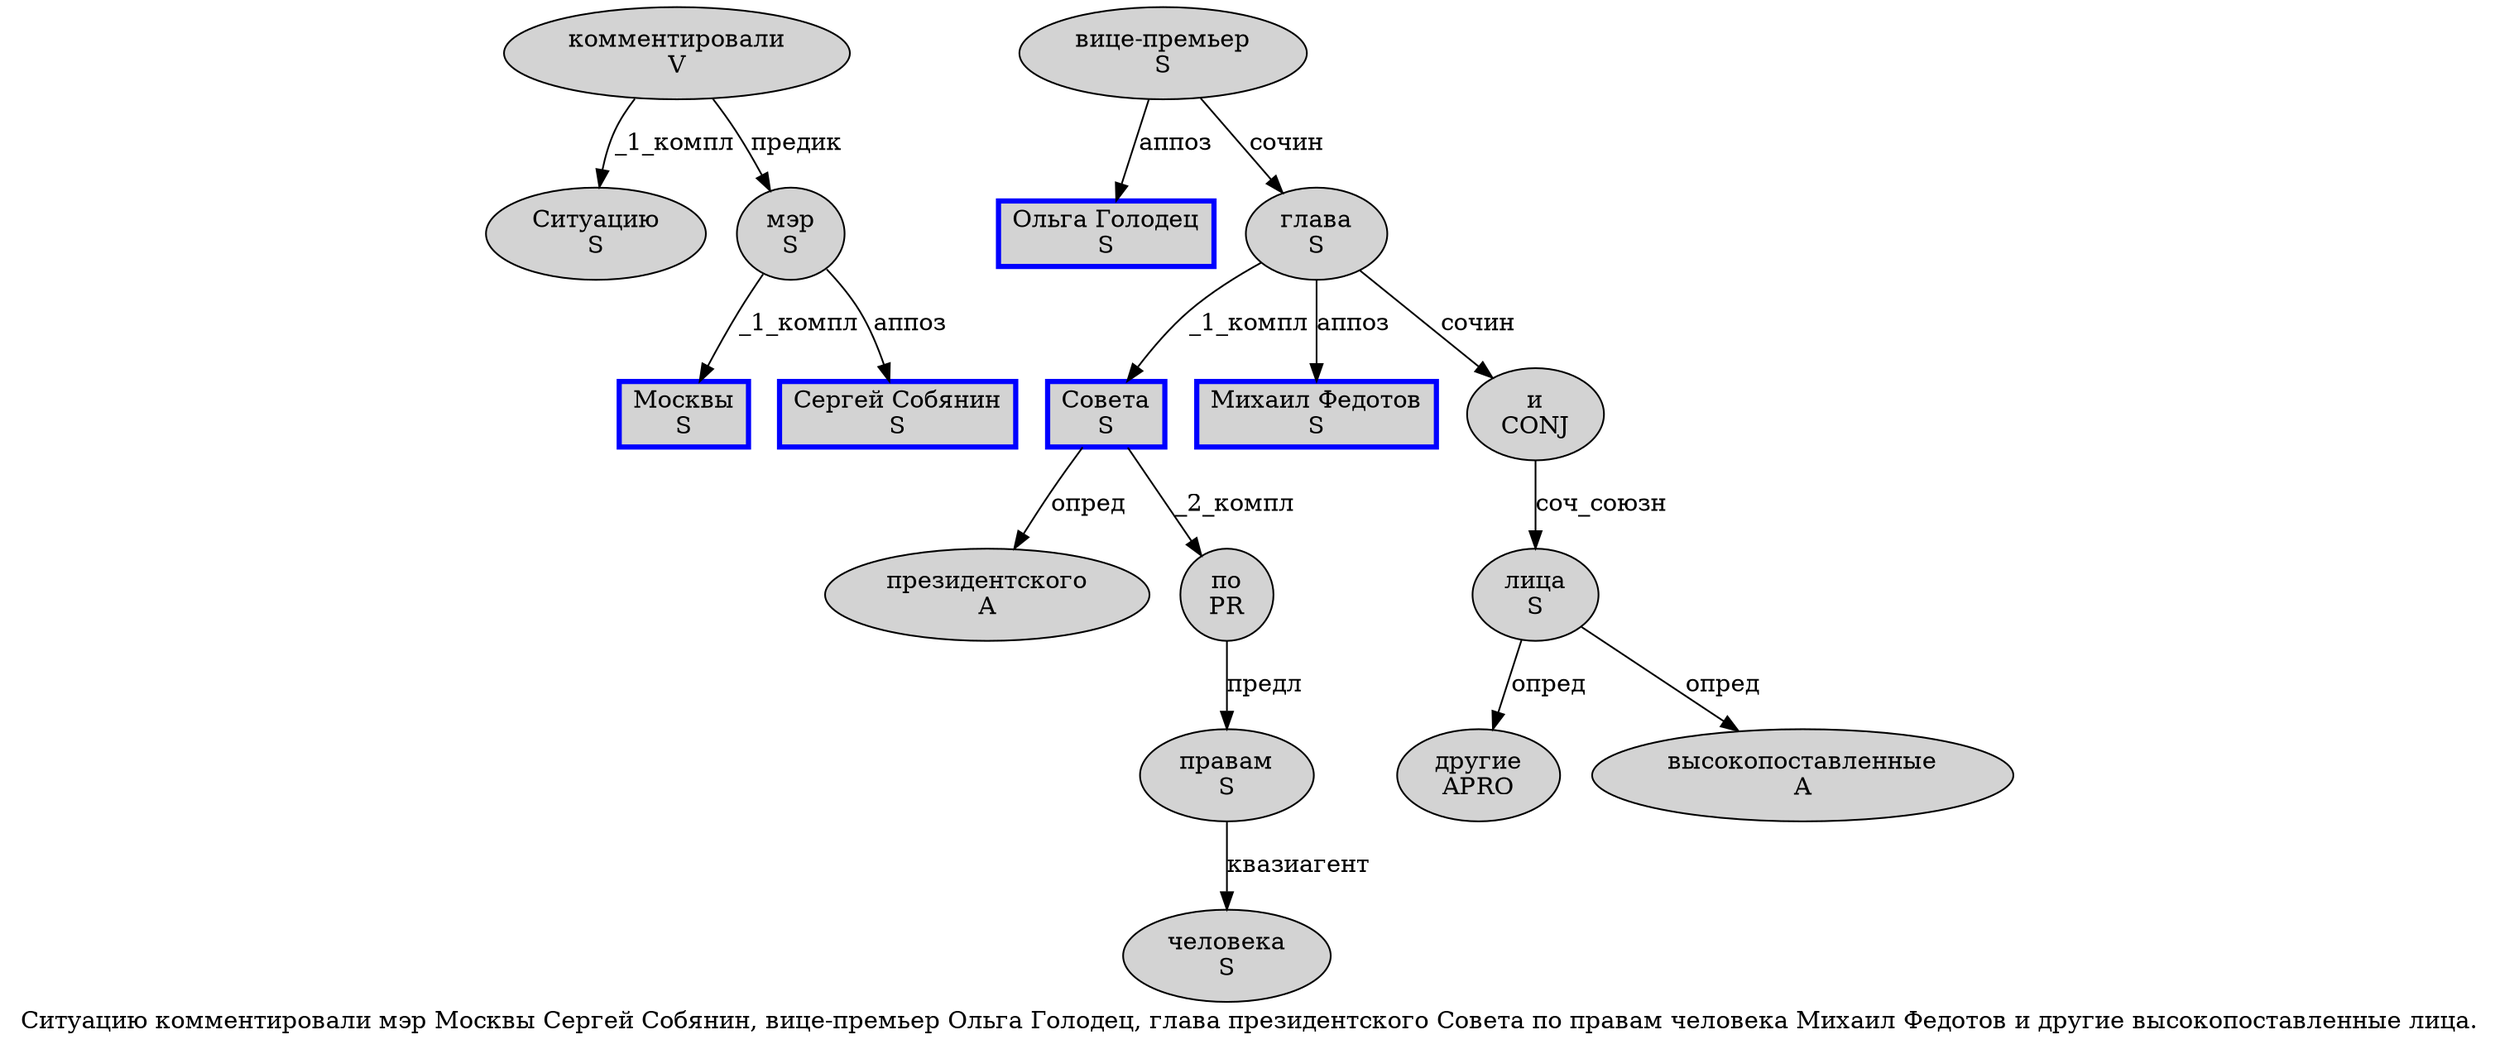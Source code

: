 digraph SENTENCE_1286 {
	graph [label="Ситуацию комментировали мэр Москвы Сергей Собянин, вице-премьер Ольга Голодец, глава президентского Совета по правам человека Михаил Федотов и другие высокопоставленные лица."]
	node [style=filled]
		0 [label="Ситуацию
S" color="" fillcolor=lightgray penwidth=1 shape=ellipse]
		1 [label="комментировали
V" color="" fillcolor=lightgray penwidth=1 shape=ellipse]
		2 [label="мэр
S" color="" fillcolor=lightgray penwidth=1 shape=ellipse]
		3 [label="Москвы
S" color=blue fillcolor=lightgray penwidth=3 shape=box]
		4 [label="Сергей Собянин
S" color=blue fillcolor=lightgray penwidth=3 shape=box]
		6 [label="вице-премьер
S" color="" fillcolor=lightgray penwidth=1 shape=ellipse]
		7 [label="Ольга Голодец
S" color=blue fillcolor=lightgray penwidth=3 shape=box]
		9 [label="глава
S" color="" fillcolor=lightgray penwidth=1 shape=ellipse]
		10 [label="президентского
A" color="" fillcolor=lightgray penwidth=1 shape=ellipse]
		11 [label="Совета
S" color=blue fillcolor=lightgray penwidth=3 shape=box]
		12 [label="по
PR" color="" fillcolor=lightgray penwidth=1 shape=ellipse]
		13 [label="правам
S" color="" fillcolor=lightgray penwidth=1 shape=ellipse]
		14 [label="человека
S" color="" fillcolor=lightgray penwidth=1 shape=ellipse]
		15 [label="Михаил Федотов
S" color=blue fillcolor=lightgray penwidth=3 shape=box]
		16 [label="и
CONJ" color="" fillcolor=lightgray penwidth=1 shape=ellipse]
		17 [label="другие
APRO" color="" fillcolor=lightgray penwidth=1 shape=ellipse]
		18 [label="высокопоставленные
A" color="" fillcolor=lightgray penwidth=1 shape=ellipse]
		19 [label="лица
S" color="" fillcolor=lightgray penwidth=1 shape=ellipse]
			13 -> 14 [label="квазиагент"]
			12 -> 13 [label="предл"]
			6 -> 7 [label="аппоз"]
			6 -> 9 [label="сочин"]
			16 -> 19 [label="соч_союзн"]
			11 -> 10 [label="опред"]
			11 -> 12 [label="_2_компл"]
			19 -> 17 [label="опред"]
			19 -> 18 [label="опред"]
			9 -> 11 [label="_1_компл"]
			9 -> 15 [label="аппоз"]
			9 -> 16 [label="сочин"]
			2 -> 3 [label="_1_компл"]
			2 -> 4 [label="аппоз"]
			1 -> 0 [label="_1_компл"]
			1 -> 2 [label="предик"]
}